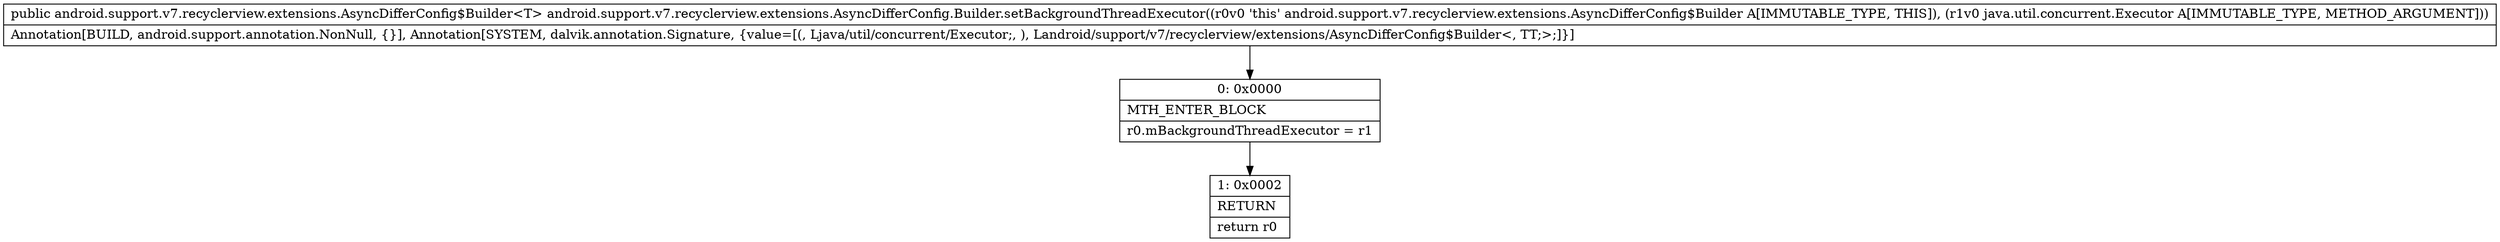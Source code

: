 digraph "CFG forandroid.support.v7.recyclerview.extensions.AsyncDifferConfig.Builder.setBackgroundThreadExecutor(Ljava\/util\/concurrent\/Executor;)Landroid\/support\/v7\/recyclerview\/extensions\/AsyncDifferConfig$Builder;" {
Node_0 [shape=record,label="{0\:\ 0x0000|MTH_ENTER_BLOCK\l|r0.mBackgroundThreadExecutor = r1\l}"];
Node_1 [shape=record,label="{1\:\ 0x0002|RETURN\l|return r0\l}"];
MethodNode[shape=record,label="{public android.support.v7.recyclerview.extensions.AsyncDifferConfig$Builder\<T\> android.support.v7.recyclerview.extensions.AsyncDifferConfig.Builder.setBackgroundThreadExecutor((r0v0 'this' android.support.v7.recyclerview.extensions.AsyncDifferConfig$Builder A[IMMUTABLE_TYPE, THIS]), (r1v0 java.util.concurrent.Executor A[IMMUTABLE_TYPE, METHOD_ARGUMENT]))  | Annotation[BUILD, android.support.annotation.NonNull, \{\}], Annotation[SYSTEM, dalvik.annotation.Signature, \{value=[(, Ljava\/util\/concurrent\/Executor;, ), Landroid\/support\/v7\/recyclerview\/extensions\/AsyncDifferConfig$Builder\<, TT;\>;]\}]\l}"];
MethodNode -> Node_0;
Node_0 -> Node_1;
}

